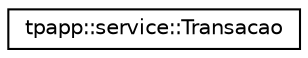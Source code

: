 digraph "Graphical Class Hierarchy"
{
 // LATEX_PDF_SIZE
  edge [fontname="Helvetica",fontsize="10",labelfontname="Helvetica",labelfontsize="10"];
  node [fontname="Helvetica",fontsize="10",shape=record];
  rankdir="LR";
  Node0 [label="tpapp::service::Transacao",height=0.2,width=0.4,color="black", fillcolor="white", style="filled",URL="$classtpapp_1_1service_1_1Transacao.html",tooltip=" "];
}
